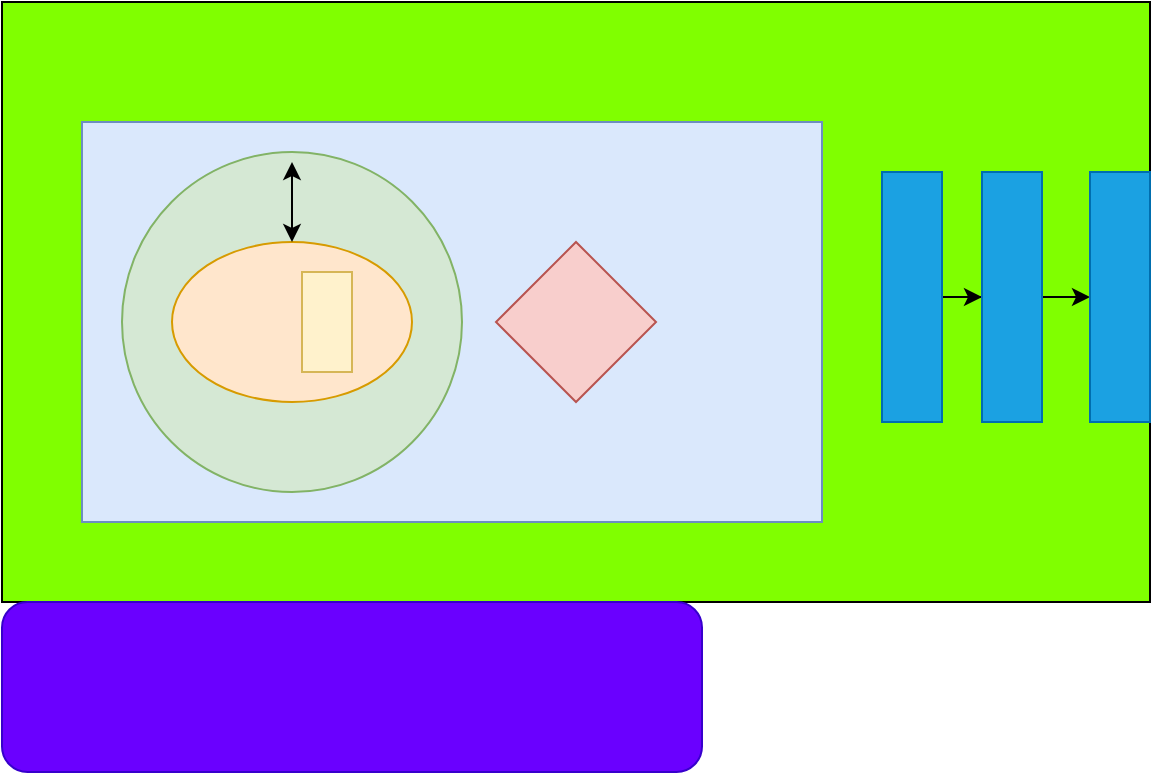 <mxfile version="13.8.0" type="github">
  <diagram id="3-5V8wSNHy0x2rdLF35Z" name="第 1 页">
    <mxGraphModel dx="1426" dy="794" grid="1" gridSize="10" guides="1" tooltips="1" connect="1" arrows="1" fold="1" page="1" pageScale="1" pageWidth="827" pageHeight="1169" math="0" shadow="0">
      <root>
        <mxCell id="0" />
        <mxCell id="1" parent="0" />
        <mxCell id="YUGMLXJwsX0ST7-lgr5c-11" value="" style="rounded=0;whiteSpace=wrap;html=1;fillColor=#80FF00;" vertex="1" parent="1">
          <mxGeometry x="70" y="220" width="574" height="300" as="geometry" />
        </mxCell>
        <mxCell id="YUGMLXJwsX0ST7-lgr5c-12" value="" style="rounded=0;whiteSpace=wrap;html=1;fillColor=#dae8fc;strokeColor=#6c8ebf;" vertex="1" parent="1">
          <mxGeometry x="110" y="280" width="370" height="200" as="geometry" />
        </mxCell>
        <mxCell id="YUGMLXJwsX0ST7-lgr5c-13" value="" style="ellipse;whiteSpace=wrap;html=1;aspect=fixed;fillColor=#d5e8d4;strokeColor=#82b366;" vertex="1" parent="1">
          <mxGeometry x="130" y="295" width="170" height="170" as="geometry" />
        </mxCell>
        <mxCell id="YUGMLXJwsX0ST7-lgr5c-14" value="" style="ellipse;whiteSpace=wrap;html=1;fillColor=#ffe6cc;strokeColor=#d79b00;" vertex="1" parent="1">
          <mxGeometry x="155" y="340" width="120" height="80" as="geometry" />
        </mxCell>
        <mxCell id="YUGMLXJwsX0ST7-lgr5c-15" value="" style="rounded=0;whiteSpace=wrap;html=1;fillColor=#fff2cc;direction=south;strokeColor=#d6b656;" vertex="1" parent="1">
          <mxGeometry x="220" y="355" width="25" height="50" as="geometry" />
        </mxCell>
        <mxCell id="YUGMLXJwsX0ST7-lgr5c-16" value="" style="rhombus;whiteSpace=wrap;html=1;fillColor=#f8cecc;strokeColor=#b85450;" vertex="1" parent="1">
          <mxGeometry x="317" y="340" width="80" height="80" as="geometry" />
        </mxCell>
        <mxCell id="YUGMLXJwsX0ST7-lgr5c-17" value="" style="rounded=1;whiteSpace=wrap;html=1;fillColor=#6a00ff;strokeColor=#3700CC;fontColor=#ffffff;" vertex="1" parent="1">
          <mxGeometry x="70" y="520" width="350" height="85" as="geometry" />
        </mxCell>
        <mxCell id="YUGMLXJwsX0ST7-lgr5c-20" value="" style="edgeStyle=orthogonalEdgeStyle;rounded=0;orthogonalLoop=1;jettySize=auto;html=1;" edge="1" parent="1" source="YUGMLXJwsX0ST7-lgr5c-18" target="YUGMLXJwsX0ST7-lgr5c-19">
          <mxGeometry relative="1" as="geometry" />
        </mxCell>
        <mxCell id="YUGMLXJwsX0ST7-lgr5c-18" value="" style="rounded=0;whiteSpace=wrap;html=1;fillColor=#1ba1e2;direction=south;strokeColor=#006EAF;fontColor=#ffffff;" vertex="1" parent="1">
          <mxGeometry x="510" y="305" width="30" height="125" as="geometry" />
        </mxCell>
        <mxCell id="YUGMLXJwsX0ST7-lgr5c-22" value="" style="edgeStyle=orthogonalEdgeStyle;rounded=0;orthogonalLoop=1;jettySize=auto;html=1;" edge="1" parent="1" source="YUGMLXJwsX0ST7-lgr5c-19" target="YUGMLXJwsX0ST7-lgr5c-21">
          <mxGeometry relative="1" as="geometry" />
        </mxCell>
        <mxCell id="YUGMLXJwsX0ST7-lgr5c-19" value="" style="rounded=0;whiteSpace=wrap;html=1;fillColor=#1ba1e2;direction=south;strokeColor=#006EAF;fontColor=#ffffff;" vertex="1" parent="1">
          <mxGeometry x="560" y="305" width="30" height="125" as="geometry" />
        </mxCell>
        <mxCell id="YUGMLXJwsX0ST7-lgr5c-21" value="" style="rounded=0;whiteSpace=wrap;html=1;fillColor=#1ba1e2;direction=south;strokeColor=#006EAF;fontColor=#ffffff;" vertex="1" parent="1">
          <mxGeometry x="614" y="305" width="30" height="125" as="geometry" />
        </mxCell>
        <mxCell id="YUGMLXJwsX0ST7-lgr5c-23" value="" style="endArrow=classic;startArrow=classic;html=1;" edge="1" parent="1" source="YUGMLXJwsX0ST7-lgr5c-14">
          <mxGeometry width="50" height="50" relative="1" as="geometry">
            <mxPoint x="215" y="319.289" as="sourcePoint" />
            <mxPoint x="215" y="300" as="targetPoint" />
            <Array as="points">
              <mxPoint x="215" y="300" />
            </Array>
          </mxGeometry>
        </mxCell>
      </root>
    </mxGraphModel>
  </diagram>
</mxfile>

